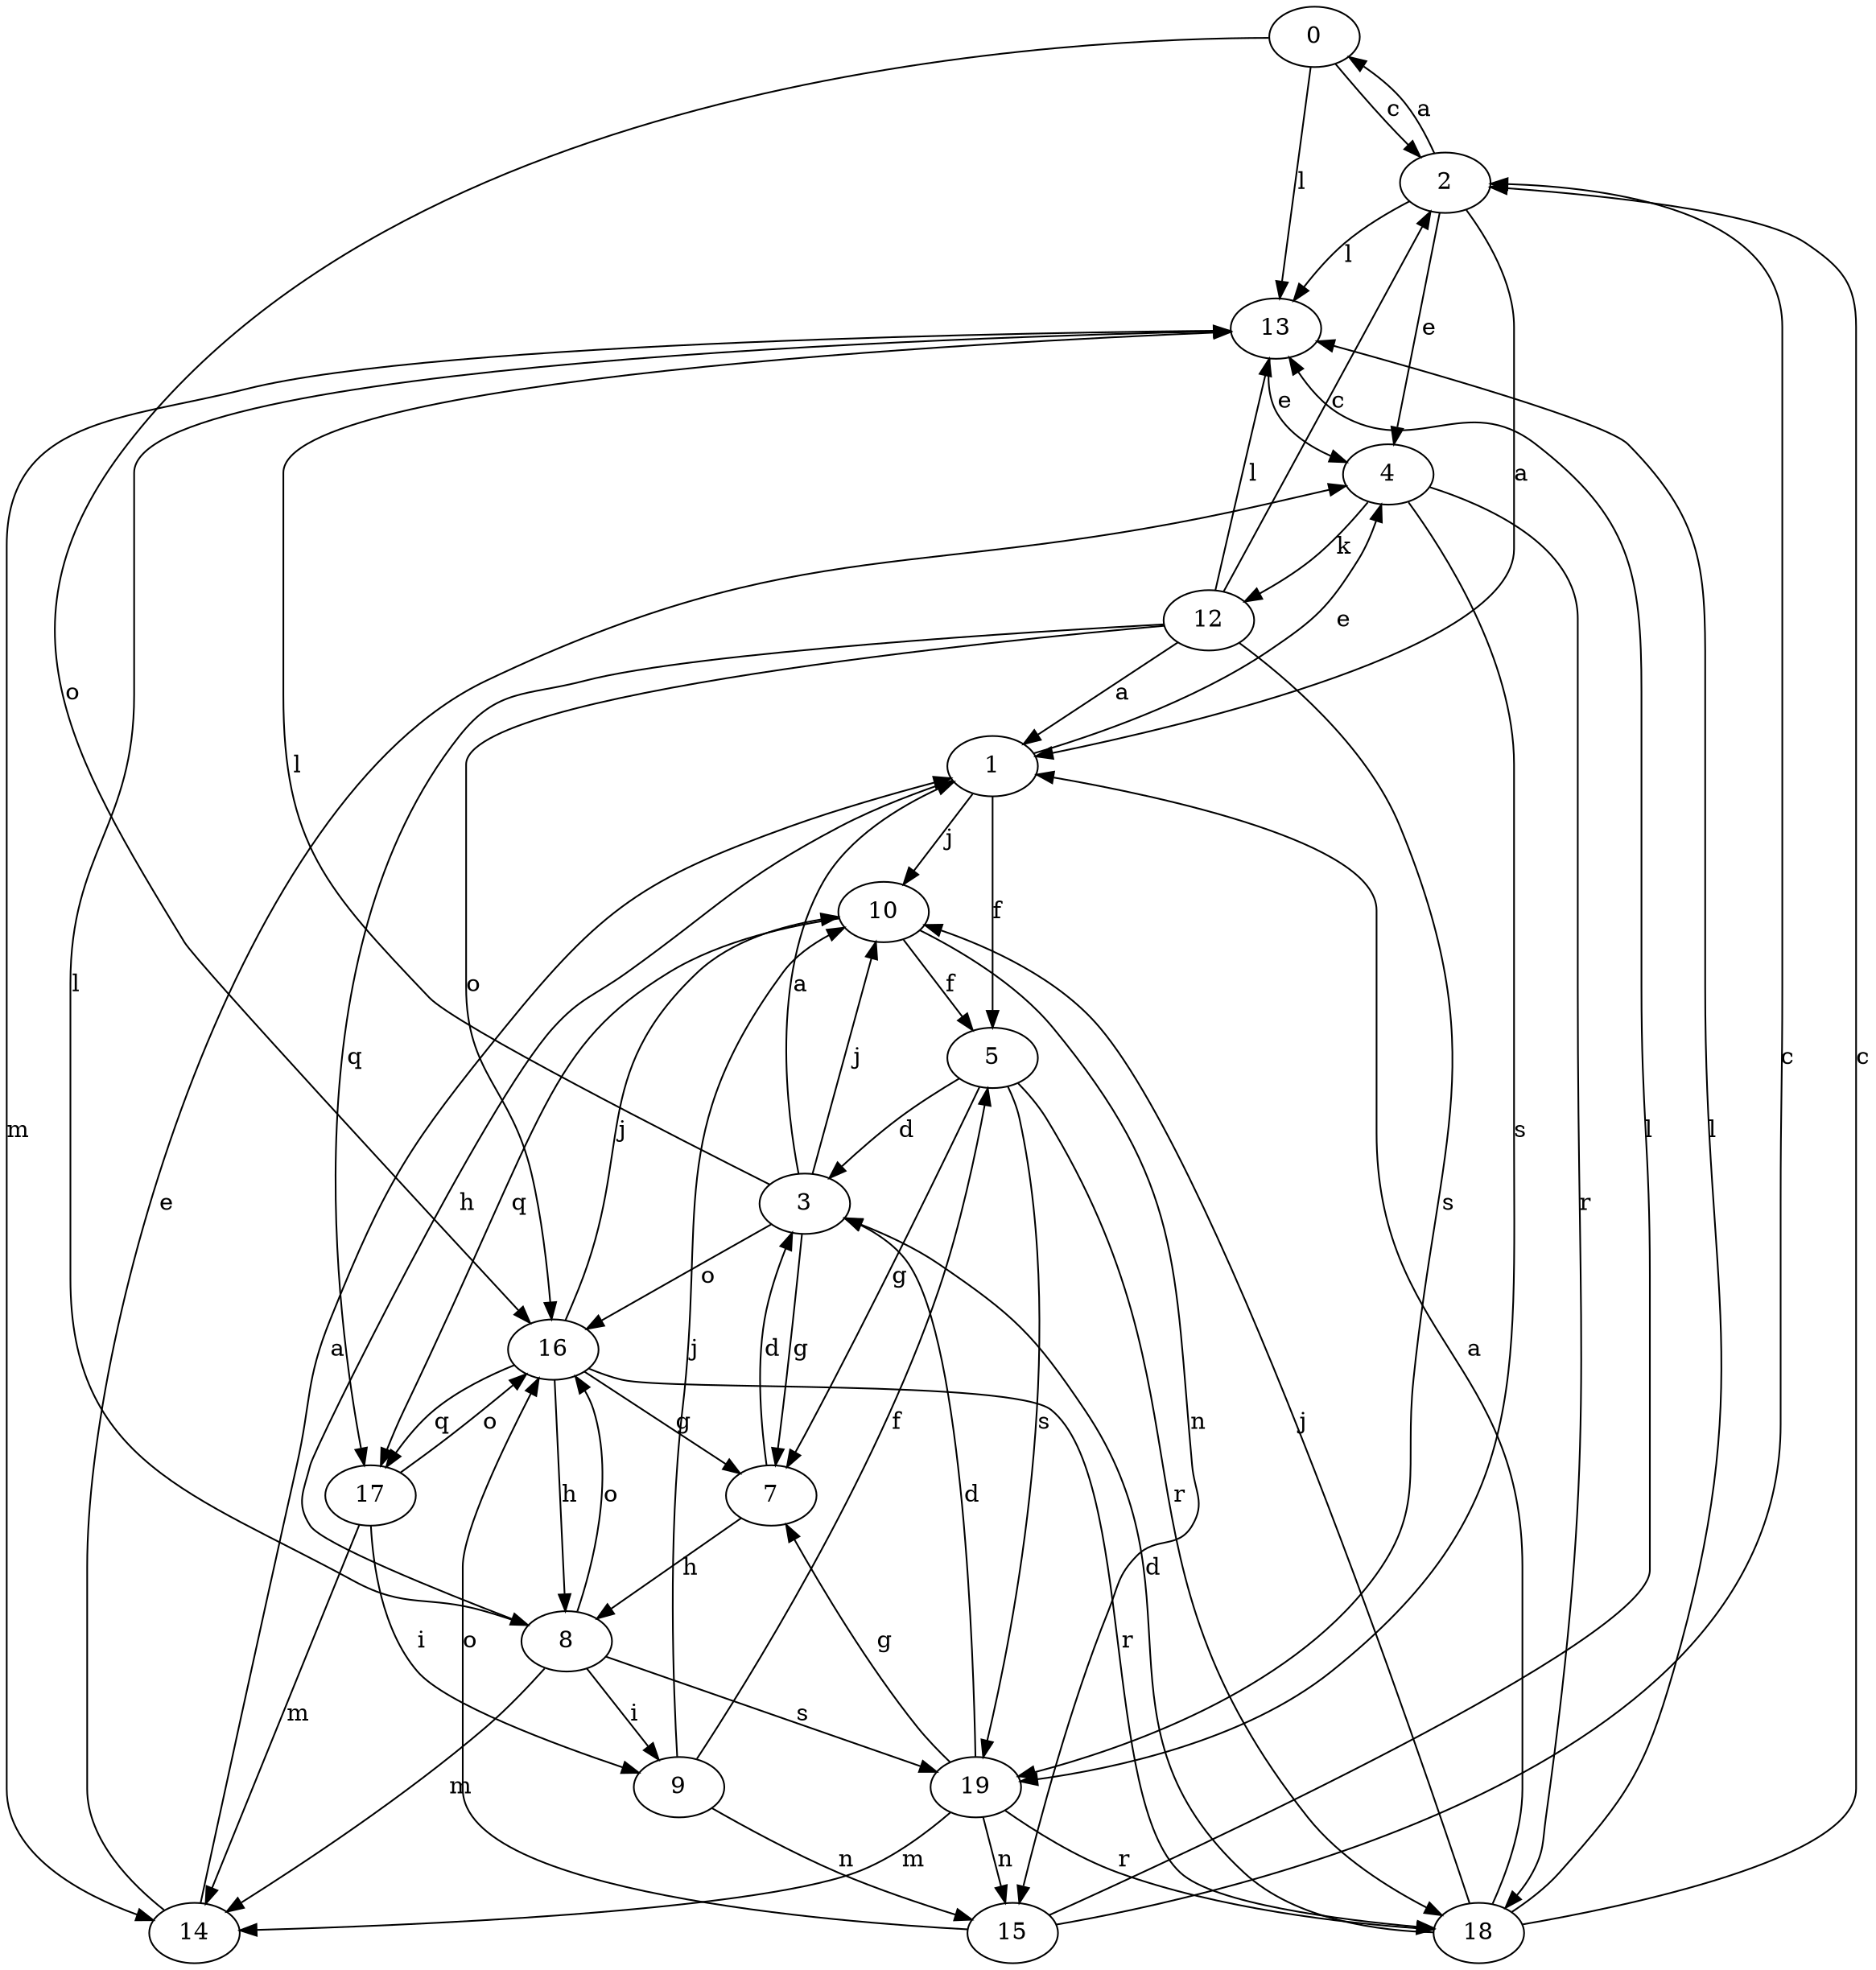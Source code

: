 strict digraph  {
0;
1;
2;
3;
4;
5;
7;
8;
9;
10;
12;
13;
14;
15;
16;
17;
18;
19;
0 -> 2  [label=c];
0 -> 13  [label=l];
0 -> 16  [label=o];
1 -> 4  [label=e];
1 -> 5  [label=f];
1 -> 8  [label=h];
1 -> 10  [label=j];
2 -> 0  [label=a];
2 -> 1  [label=a];
2 -> 4  [label=e];
2 -> 13  [label=l];
3 -> 1  [label=a];
3 -> 7  [label=g];
3 -> 10  [label=j];
3 -> 13  [label=l];
3 -> 16  [label=o];
4 -> 12  [label=k];
4 -> 18  [label=r];
4 -> 19  [label=s];
5 -> 3  [label=d];
5 -> 7  [label=g];
5 -> 18  [label=r];
5 -> 19  [label=s];
7 -> 3  [label=d];
7 -> 8  [label=h];
8 -> 9  [label=i];
8 -> 13  [label=l];
8 -> 14  [label=m];
8 -> 16  [label=o];
8 -> 19  [label=s];
9 -> 5  [label=f];
9 -> 10  [label=j];
9 -> 15  [label=n];
10 -> 5  [label=f];
10 -> 15  [label=n];
10 -> 17  [label=q];
12 -> 1  [label=a];
12 -> 2  [label=c];
12 -> 13  [label=l];
12 -> 16  [label=o];
12 -> 17  [label=q];
12 -> 19  [label=s];
13 -> 4  [label=e];
13 -> 14  [label=m];
14 -> 1  [label=a];
14 -> 4  [label=e];
15 -> 2  [label=c];
15 -> 13  [label=l];
15 -> 16  [label=o];
16 -> 7  [label=g];
16 -> 8  [label=h];
16 -> 10  [label=j];
16 -> 17  [label=q];
16 -> 18  [label=r];
17 -> 9  [label=i];
17 -> 14  [label=m];
17 -> 16  [label=o];
18 -> 1  [label=a];
18 -> 2  [label=c];
18 -> 3  [label=d];
18 -> 10  [label=j];
18 -> 13  [label=l];
19 -> 3  [label=d];
19 -> 7  [label=g];
19 -> 14  [label=m];
19 -> 15  [label=n];
19 -> 18  [label=r];
}

